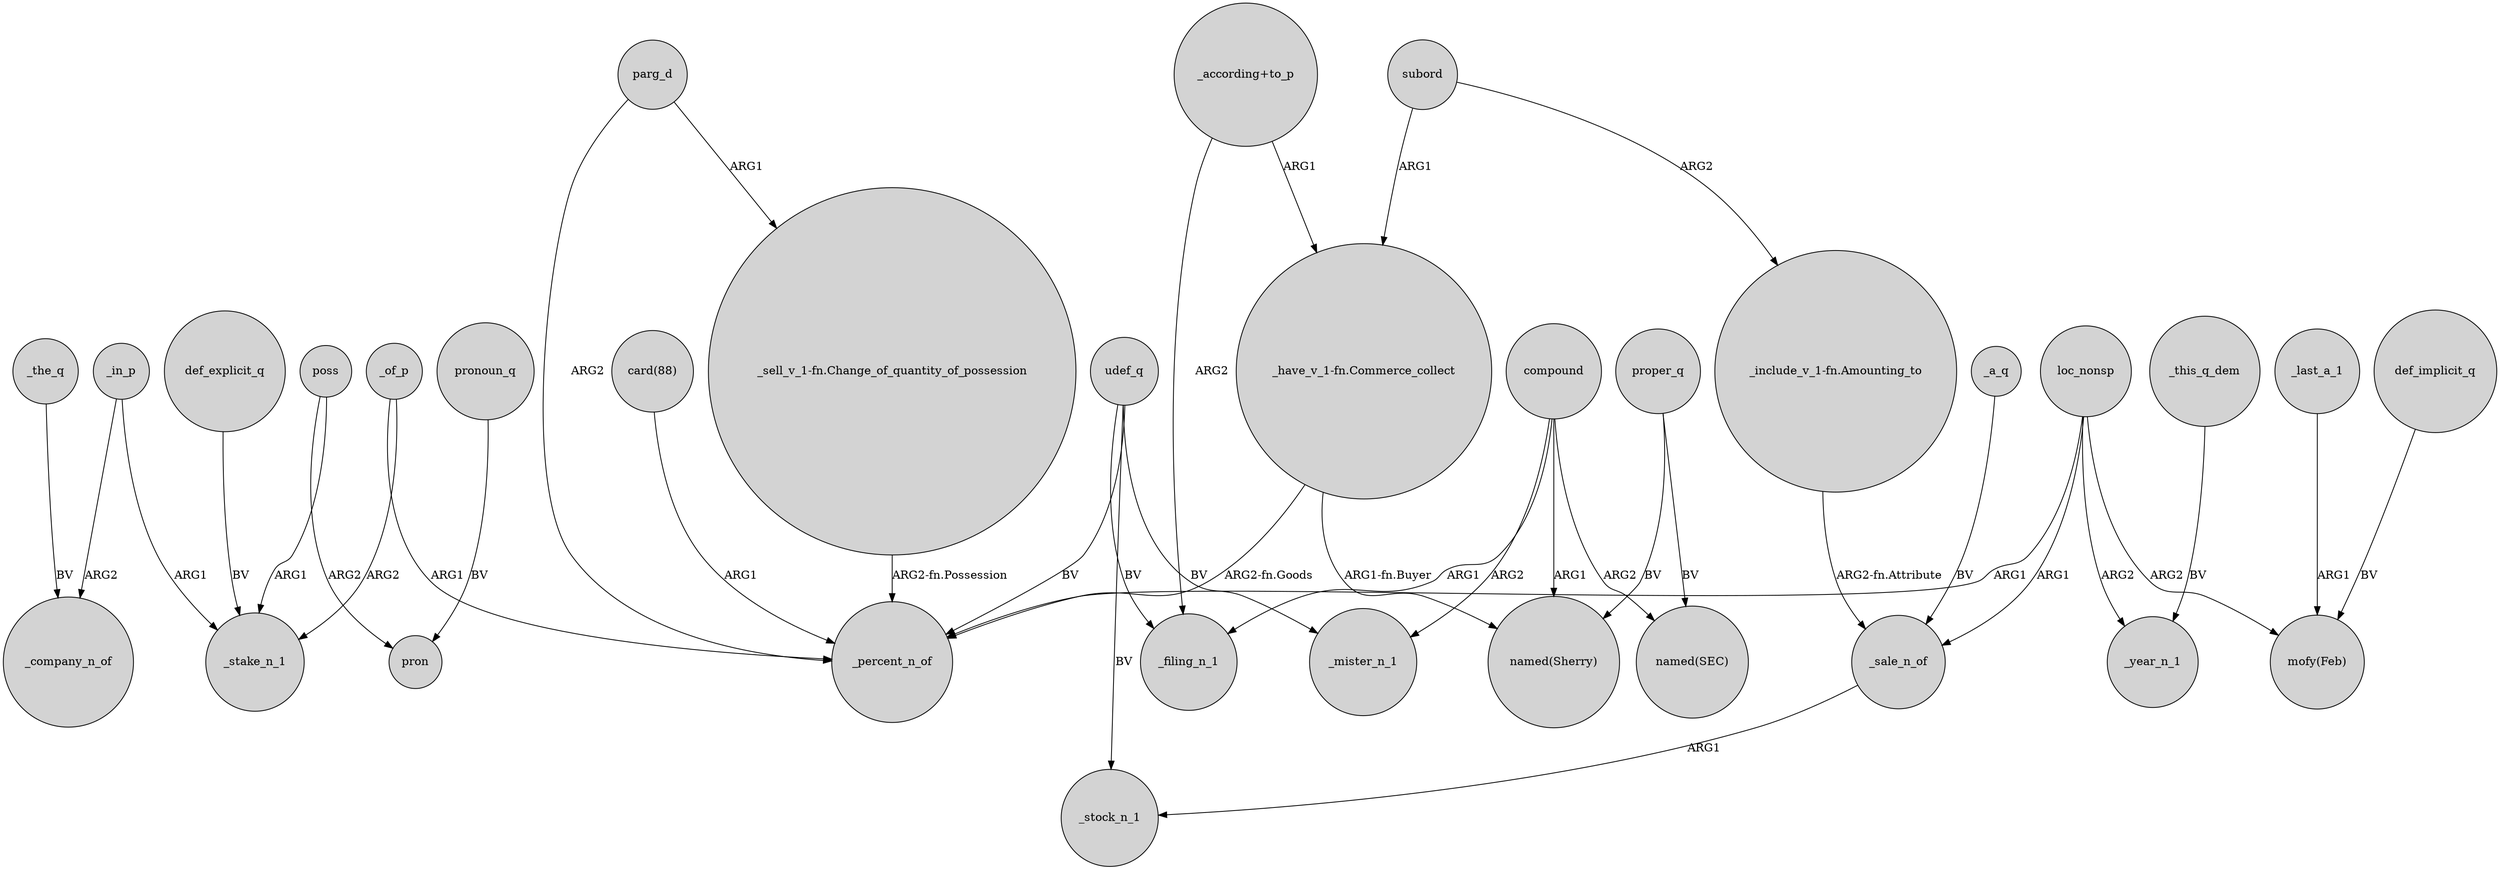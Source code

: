 digraph {
	node [shape=circle style=filled]
	_in_p -> _company_n_of [label=ARG2]
	compound -> _mister_n_1 [label=ARG2]
	"_include_v_1-fn.Amounting_to" -> _sale_n_of [label="ARG2-fn.Attribute"]
	_of_p -> _stake_n_1 [label=ARG2]
	udef_q -> _filing_n_1 [label=BV]
	_sale_n_of -> _stock_n_1 [label=ARG1]
	loc_nonsp -> "mofy(Feb)" [label=ARG2]
	_last_a_1 -> "mofy(Feb)" [label=ARG1]
	compound -> _filing_n_1 [label=ARG1]
	"_have_v_1-fn.Commerce_collect" -> _percent_n_of [label="ARG2-fn.Goods"]
	compound -> "named(SEC)" [label=ARG2]
	udef_q -> _mister_n_1 [label=BV]
	_of_p -> _percent_n_of [label=ARG1]
	def_implicit_q -> "mofy(Feb)" [label=BV]
	loc_nonsp -> _year_n_1 [label=ARG2]
	parg_d -> "_sell_v_1-fn.Change_of_quantity_of_possession" [label=ARG1]
	subord -> "_have_v_1-fn.Commerce_collect" [label=ARG1]
	loc_nonsp -> _sale_n_of [label=ARG1]
	pronoun_q -> pron [label=BV]
	proper_q -> "named(SEC)" [label=BV]
	poss -> pron [label=ARG2]
	udef_q -> _stock_n_1 [label=BV]
	"_according+to_p" -> _filing_n_1 [label=ARG2]
	udef_q -> _percent_n_of [label=BV]
	compound -> "named(Sherry)" [label=ARG1]
	def_explicit_q -> _stake_n_1 [label=BV]
	poss -> _stake_n_1 [label=ARG1]
	"card(88)" -> _percent_n_of [label=ARG1]
	parg_d -> _percent_n_of [label=ARG2]
	_this_q_dem -> _year_n_1 [label=BV]
	subord -> "_include_v_1-fn.Amounting_to" [label=ARG2]
	"_have_v_1-fn.Commerce_collect" -> "named(Sherry)" [label="ARG1-fn.Buyer"]
	_a_q -> _sale_n_of [label=BV]
	proper_q -> "named(Sherry)" [label=BV]
	loc_nonsp -> _percent_n_of [label=ARG1]
	"_sell_v_1-fn.Change_of_quantity_of_possession" -> _percent_n_of [label="ARG2-fn.Possession"]
	_the_q -> _company_n_of [label=BV]
	_in_p -> _stake_n_1 [label=ARG1]
	"_according+to_p" -> "_have_v_1-fn.Commerce_collect" [label=ARG1]
}
